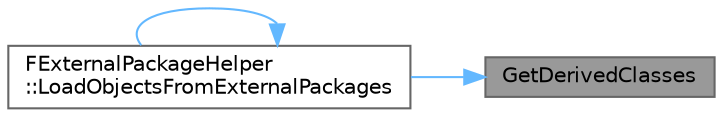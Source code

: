 digraph "GetDerivedClasses"
{
 // INTERACTIVE_SVG=YES
 // LATEX_PDF_SIZE
  bgcolor="transparent";
  edge [fontname=Helvetica,fontsize=10,labelfontname=Helvetica,labelfontsize=10];
  node [fontname=Helvetica,fontsize=10,shape=box,height=0.2,width=0.4];
  rankdir="RL";
  Node1 [id="Node000001",label="GetDerivedClasses",height=0.2,width=0.4,color="gray40", fillcolor="grey60", style="filled", fontcolor="black",tooltip="Returns an array of classes that were derived from the specified class."];
  Node1 -> Node2 [id="edge1_Node000001_Node000002",dir="back",color="steelblue1",style="solid",tooltip=" "];
  Node2 [id="Node000002",label="FExternalPackageHelper\l::LoadObjectsFromExternalPackages",height=0.2,width=0.4,color="grey40", fillcolor="white", style="filled",URL="$da/da8/classFExternalPackageHelper.html#a70523e319a481ca08695a24c6ab949f9",tooltip="Loads objects from an external package."];
  Node2 -> Node2 [id="edge2_Node000002_Node000002",dir="back",color="steelblue1",style="solid",tooltip=" "];
}
